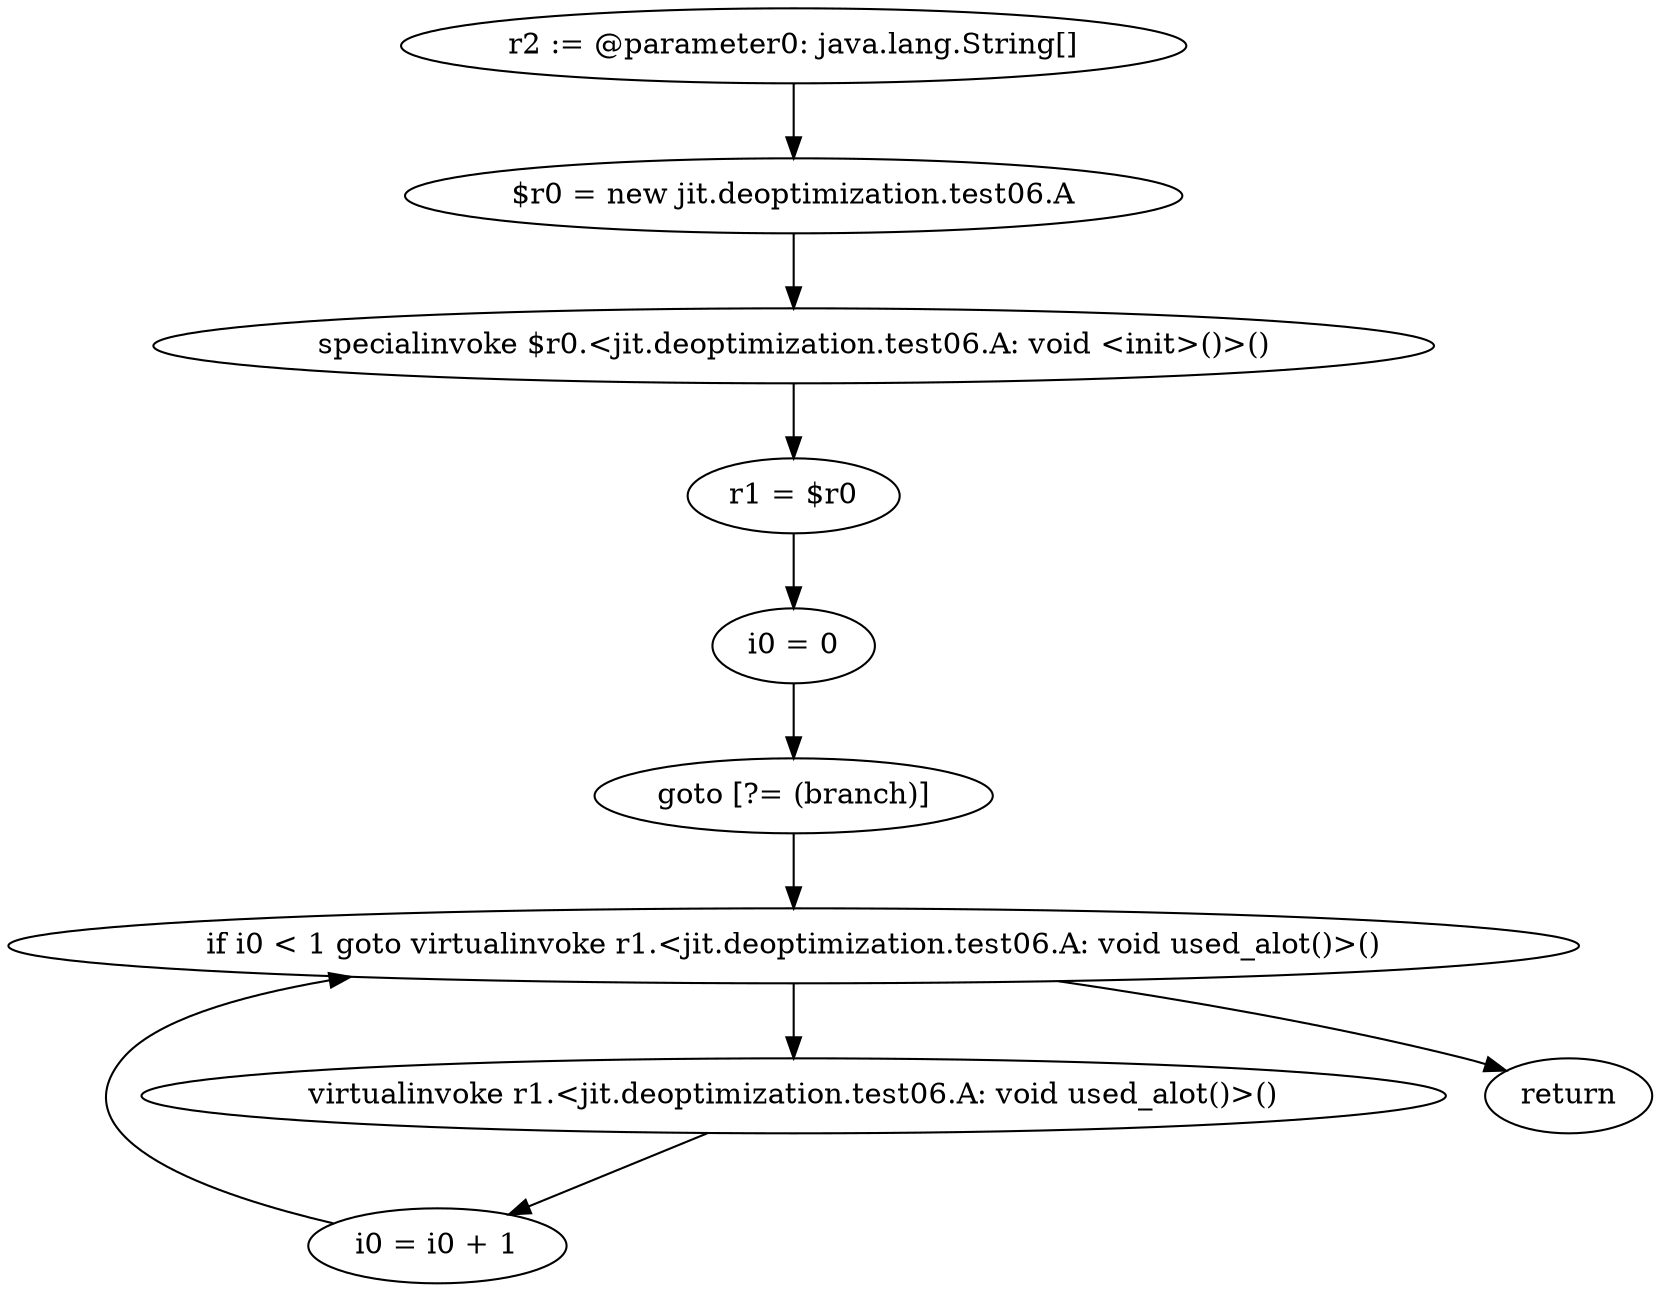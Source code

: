 digraph "unitGraph" {
    "r2 := @parameter0: java.lang.String[]"
    "$r0 = new jit.deoptimization.test06.A"
    "specialinvoke $r0.<jit.deoptimization.test06.A: void <init>()>()"
    "r1 = $r0"
    "i0 = 0"
    "goto [?= (branch)]"
    "virtualinvoke r1.<jit.deoptimization.test06.A: void used_alot()>()"
    "i0 = i0 + 1"
    "if i0 < 1 goto virtualinvoke r1.<jit.deoptimization.test06.A: void used_alot()>()"
    "return"
    "r2 := @parameter0: java.lang.String[]"->"$r0 = new jit.deoptimization.test06.A";
    "$r0 = new jit.deoptimization.test06.A"->"specialinvoke $r0.<jit.deoptimization.test06.A: void <init>()>()";
    "specialinvoke $r0.<jit.deoptimization.test06.A: void <init>()>()"->"r1 = $r0";
    "r1 = $r0"->"i0 = 0";
    "i0 = 0"->"goto [?= (branch)]";
    "goto [?= (branch)]"->"if i0 < 1 goto virtualinvoke r1.<jit.deoptimization.test06.A: void used_alot()>()";
    "virtualinvoke r1.<jit.deoptimization.test06.A: void used_alot()>()"->"i0 = i0 + 1";
    "i0 = i0 + 1"->"if i0 < 1 goto virtualinvoke r1.<jit.deoptimization.test06.A: void used_alot()>()";
    "if i0 < 1 goto virtualinvoke r1.<jit.deoptimization.test06.A: void used_alot()>()"->"return";
    "if i0 < 1 goto virtualinvoke r1.<jit.deoptimization.test06.A: void used_alot()>()"->"virtualinvoke r1.<jit.deoptimization.test06.A: void used_alot()>()";
}
